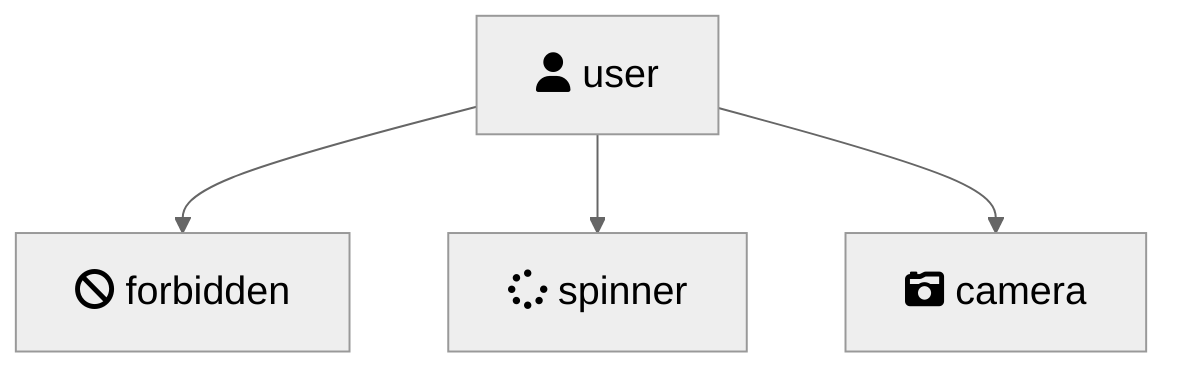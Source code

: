 %%{ init: {'theme': 'neutral' , "themeVariables": { "fontSize": "20px"}}}%%
flowchart TD
    B[fa:fa-user user]
    B-->C[fa:fa-ban forbidden]
    B-->D[fa:fa-spinner spinner]
    B-->E[fa:fa-camera-retro camera]